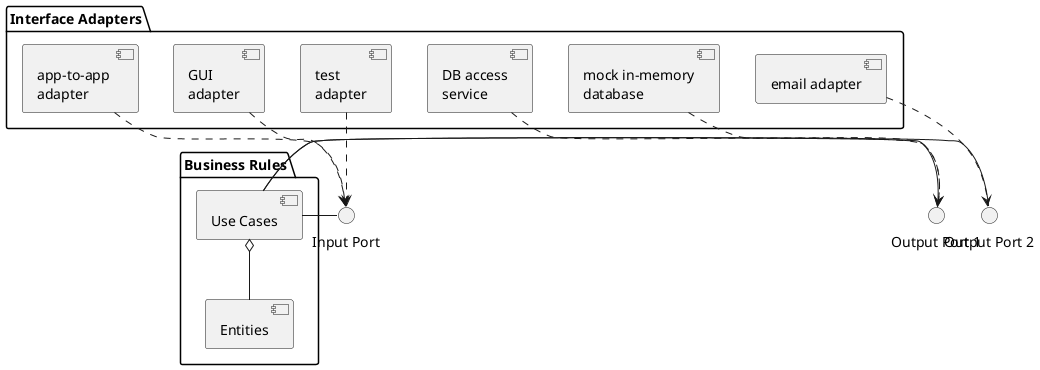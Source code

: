 @startuml

together {
package "Interface Adapters" {
component Driving1 [
test 
adapter
] 
component Driving2 [
GUI
adapter
] 
component Driving4 [
app-to-app 
adapter
] 
component Driven1 [
DB access
service
] 

component Driven2 [
mock in-memory
database
] 
    component Driven3 [
        email adapter
    ]

}
/'component Driving3 [
http
adapter
] '/
() "Input Port" as Driving

package "Business Rules" {
component App [
Use Cases
]
component Entities [
    Entities
]
}
}

() "Output Port 1" as Driven
() "Output Port 2" as DrivenAPI

Driving - App
Driven - App
DrivenAPI - App
Driving1 ..> Driving 
Driving2 ..> Driving 
'Driving3 ..> Driving 
Driving4 ..> Driving 
Driven1 ..> Driven
Driven2 ..> Driven
Driven3 ..> DrivenAPI
App o-- Entities
@enduml

